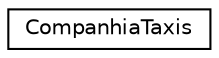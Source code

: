 digraph "Graphical Class Hierarchy"
{
  edge [fontname="Helvetica",fontsize="10",labelfontname="Helvetica",labelfontsize="10"];
  node [fontname="Helvetica",fontsize="10",shape=record];
  rankdir="LR";
  Node0 [label="CompanhiaTaxis",height=0.2,width=0.4,color="black", fillcolor="white", style="filled",URL="$class_companhia_taxis.html"];
}
